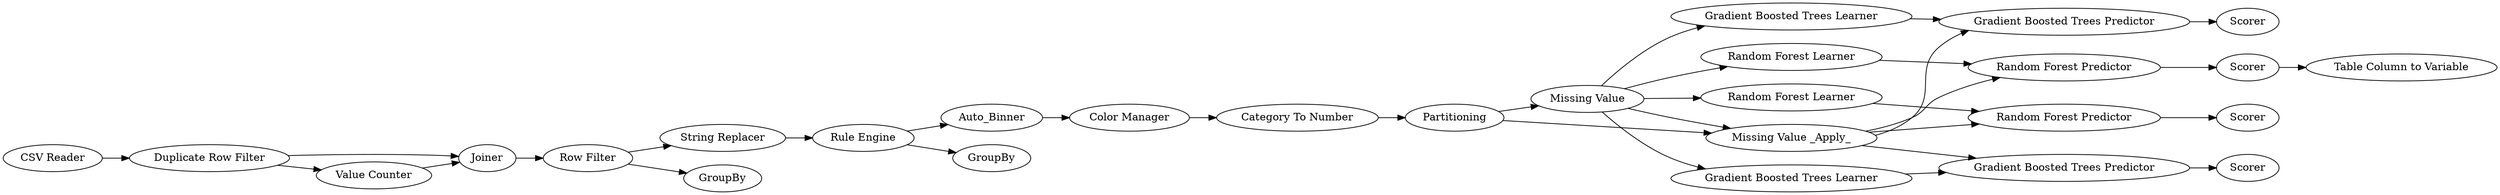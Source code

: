 digraph {
	"-694457508223855037_120" [label=Scorer]
	"-694457508223855037_126" [label=Scorer]
	"-694457508223855037_13" [label="Duplicate Row Filter"]
	"-694457508223855037_122" [label="Gradient Boosted Trees Predictor"]
	"-694457508223855037_129" [label="String Replacer"]
	"-694457508223855037_124" [label="Gradient Boosted Trees Learner"]
	"-694457508223855037_131" [label=GroupBy]
	"-694457508223855037_1" [label="CSV Reader"]
	"-694457508223855037_3" [label="Random Forest Learner"]
	"-694457508223855037_4" [label="Random Forest Predictor"]
	"-694457508223855037_132" [label="Rule Engine"]
	"-694457508223855037_108" [label="Value Counter"]
	"-694457508223855037_130" [label=GroupBy]
	"-694457508223855037_109" [label=Joiner]
	"-694457508223855037_100" [label="Table Column to Variable"]
	"-694457508223855037_21" [label="Category To Number"]
	"-694457508223855037_118" [label="Random Forest Learner"]
	"-694457508223855037_115" [label=Auto_Binner]
	"-694457508223855037_2" [label=Partitioning]
	"-694457508223855037_121" [label="Gradient Boosted Trees Predictor"]
	"-694457508223855037_117" [label="Missing Value _Apply_"]
	"-694457508223855037_119" [label="Random Forest Predictor"]
	"-694457508223855037_110" [label="Row Filter"]
	"-694457508223855037_116" [label="Color Manager"]
	"-694457508223855037_125" [label=Scorer]
	"-694457508223855037_123" [label="Gradient Boosted Trees Learner"]
	"-694457508223855037_5" [label=Scorer]
	"-694457508223855037_11" [label="Missing Value"]
	"-694457508223855037_13" -> "-694457508223855037_109"
	"-694457508223855037_4" -> "-694457508223855037_5"
	"-694457508223855037_108" -> "-694457508223855037_109"
	"-694457508223855037_110" -> "-694457508223855037_131"
	"-694457508223855037_11" -> "-694457508223855037_117"
	"-694457508223855037_132" -> "-694457508223855037_130"
	"-694457508223855037_121" -> "-694457508223855037_125"
	"-694457508223855037_21" -> "-694457508223855037_2"
	"-694457508223855037_5" -> "-694457508223855037_100"
	"-694457508223855037_11" -> "-694457508223855037_123"
	"-694457508223855037_132" -> "-694457508223855037_115"
	"-694457508223855037_115" -> "-694457508223855037_116"
	"-694457508223855037_117" -> "-694457508223855037_119"
	"-694457508223855037_2" -> "-694457508223855037_11"
	"-694457508223855037_1" -> "-694457508223855037_13"
	"-694457508223855037_2" -> "-694457508223855037_117"
	"-694457508223855037_118" -> "-694457508223855037_119"
	"-694457508223855037_11" -> "-694457508223855037_118"
	"-694457508223855037_116" -> "-694457508223855037_21"
	"-694457508223855037_117" -> "-694457508223855037_122"
	"-694457508223855037_3" -> "-694457508223855037_4"
	"-694457508223855037_129" -> "-694457508223855037_132"
	"-694457508223855037_124" -> "-694457508223855037_122"
	"-694457508223855037_11" -> "-694457508223855037_124"
	"-694457508223855037_11" -> "-694457508223855037_3"
	"-694457508223855037_117" -> "-694457508223855037_4"
	"-694457508223855037_109" -> "-694457508223855037_110"
	"-694457508223855037_122" -> "-694457508223855037_126"
	"-694457508223855037_13" -> "-694457508223855037_108"
	"-694457508223855037_123" -> "-694457508223855037_121"
	"-694457508223855037_119" -> "-694457508223855037_120"
	"-694457508223855037_110" -> "-694457508223855037_129"
	"-694457508223855037_117" -> "-694457508223855037_121"
	rankdir=LR
}
